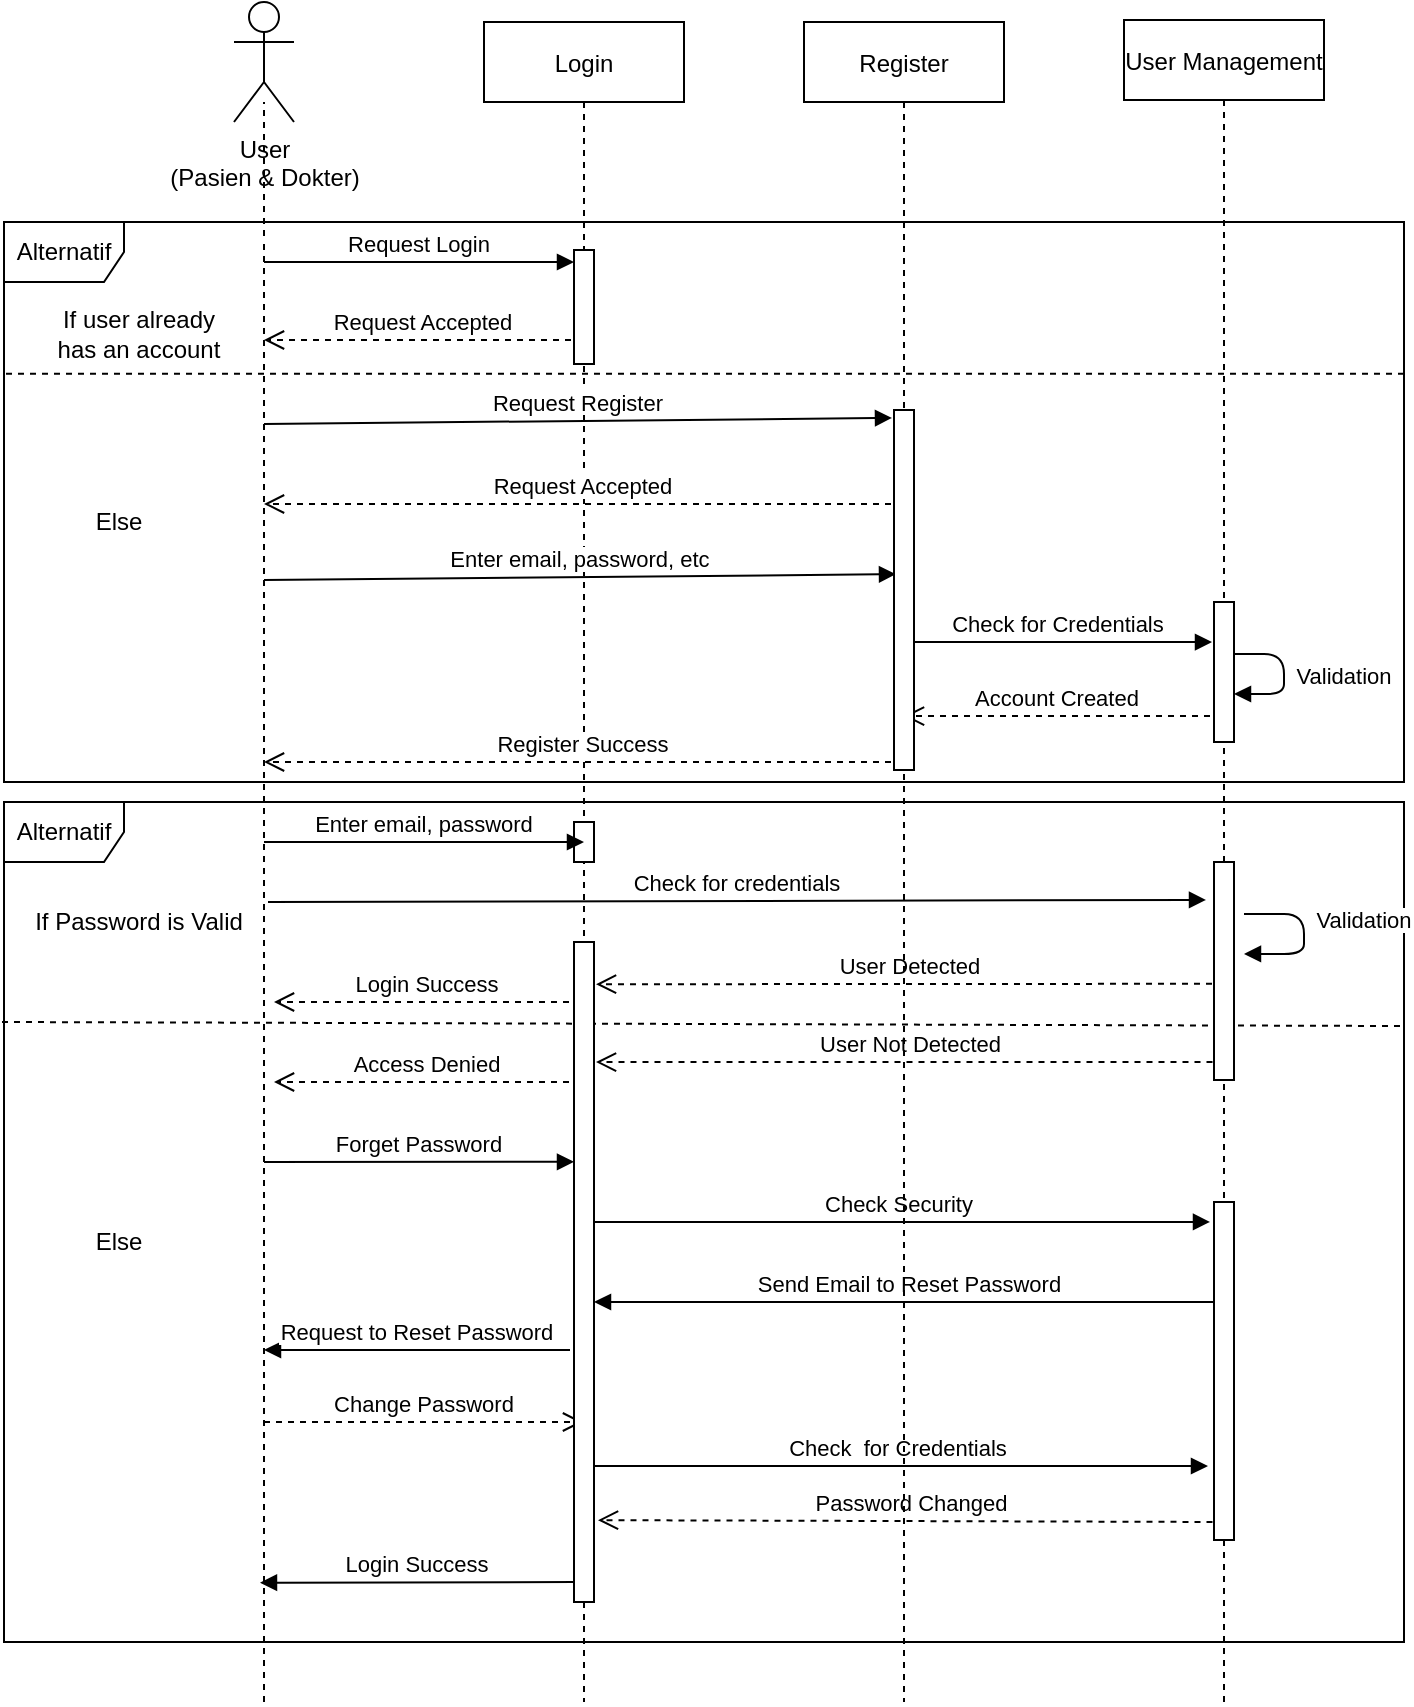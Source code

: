 <mxfile version="13.10.8" type="github">
  <diagram id="kgpKYQtTHZ0yAKxKKP6v" name="Page-1">
    <mxGraphModel dx="1718" dy="482" grid="1" gridSize="10" guides="1" tooltips="1" connect="1" arrows="1" fold="1" page="1" pageScale="1" pageWidth="850" pageHeight="1100" math="0" shadow="0">
      <root>
        <mxCell id="0" />
        <mxCell id="1" parent="0" />
        <mxCell id="k6oxgYFFSl6XpWiv2npr-46" value="Check  for Credentials" style="verticalAlign=bottom;endArrow=block;shadow=0;strokeWidth=1;" edge="1" parent="1">
          <mxGeometry relative="1" as="geometry">
            <mxPoint x="282" y="802" as="sourcePoint" />
            <mxPoint x="592" y="802" as="targetPoint" />
          </mxGeometry>
        </mxCell>
        <mxCell id="k6oxgYFFSl6XpWiv2npr-64" value="" style="endArrow=none;dashed=1;html=1;exitX=0;exitY=0.27;exitDx=0;exitDy=0;exitPerimeter=0;" edge="1" parent="1">
          <mxGeometry width="50" height="50" relative="1" as="geometry">
            <mxPoint x="-11" y="580" as="sourcePoint" />
            <mxPoint x="688" y="582" as="targetPoint" />
          </mxGeometry>
        </mxCell>
        <mxCell id="k6oxgYFFSl6XpWiv2npr-36" value="Login Success" style="verticalAlign=bottom;endArrow=open;dashed=1;endSize=8;shadow=0;strokeWidth=1;entryX=1.1;entryY=0.274;entryDx=0;entryDy=0;entryPerimeter=0;" edge="1" parent="1">
          <mxGeometry relative="1" as="geometry">
            <mxPoint x="125" y="570" as="targetPoint" />
            <mxPoint x="278.5" y="570" as="sourcePoint" />
          </mxGeometry>
        </mxCell>
        <mxCell id="k6oxgYFFSl6XpWiv2npr-41" value="Password Changed" style="verticalAlign=bottom;endArrow=open;dashed=1;endSize=8;exitX=0.5;exitY=0.49;shadow=0;strokeWidth=1;exitDx=0;exitDy=0;exitPerimeter=0;entryX=1.2;entryY=0.876;entryDx=0;entryDy=0;entryPerimeter=0;" edge="1" parent="1" target="k6oxgYFFSl6XpWiv2npr-54">
          <mxGeometry relative="1" as="geometry">
            <mxPoint x="279.75" y="830" as="targetPoint" />
            <mxPoint x="600.25" y="830" as="sourcePoint" />
          </mxGeometry>
        </mxCell>
        <mxCell id="k6oxgYFFSl6XpWiv2npr-40" value="Check Security" style="verticalAlign=bottom;endArrow=block;shadow=0;strokeWidth=1;exitX=0.9;exitY=0.468;exitDx=0;exitDy=0;exitPerimeter=0;entryX=-0.2;entryY=0.059;entryDx=0;entryDy=0;entryPerimeter=0;" edge="1" parent="1" target="k6oxgYFFSl6XpWiv2npr-52">
          <mxGeometry relative="1" as="geometry">
            <mxPoint x="282" y="680" as="sourcePoint" />
            <mxPoint x="590" y="680" as="targetPoint" />
          </mxGeometry>
        </mxCell>
        <mxCell id="k6oxgYFFSl6XpWiv2npr-44" value="Send Email to Reset Password" style="verticalAlign=bottom;endArrow=block;shadow=0;strokeWidth=1;exitX=0.51;exitY=0.669;exitDx=0;exitDy=0;exitPerimeter=0;" edge="1" parent="1" target="k6oxgYFFSl6XpWiv2npr-54">
          <mxGeometry relative="1" as="geometry">
            <mxPoint x="600.75" y="719.999" as="sourcePoint" />
            <mxPoint x="279.25" y="719.999" as="targetPoint" />
          </mxGeometry>
        </mxCell>
        <mxCell id="k6oxgYFFSl6XpWiv2npr-34" value="User Detected" style="verticalAlign=bottom;endArrow=open;dashed=1;endSize=8;exitX=0.5;exitY=0.49;shadow=0;strokeWidth=1;exitDx=0;exitDy=0;exitPerimeter=0;entryX=1.1;entryY=0.064;entryDx=0;entryDy=0;entryPerimeter=0;" edge="1" parent="1" target="k6oxgYFFSl6XpWiv2npr-54">
          <mxGeometry relative="1" as="geometry">
            <mxPoint x="279.5" y="560.89" as="targetPoint" />
            <mxPoint x="600" y="560.89" as="sourcePoint" />
          </mxGeometry>
        </mxCell>
        <mxCell id="k6oxgYFFSl6XpWiv2npr-37" value="User Not Detected" style="verticalAlign=bottom;endArrow=open;dashed=1;endSize=8;exitX=0.5;exitY=0.49;shadow=0;strokeWidth=1;exitDx=0;exitDy=0;exitPerimeter=0;entryX=1.1;entryY=0.182;entryDx=0;entryDy=0;entryPerimeter=0;" edge="1" parent="1" target="k6oxgYFFSl6XpWiv2npr-54">
          <mxGeometry relative="1" as="geometry">
            <mxPoint x="279.75" y="600.0" as="targetPoint" />
            <mxPoint x="600.25" y="600.0" as="sourcePoint" />
          </mxGeometry>
        </mxCell>
        <mxCell id="k6oxgYFFSl6XpWiv2npr-38" value="Access Denied" style="verticalAlign=bottom;endArrow=open;dashed=1;endSize=8;shadow=0;strokeWidth=1;entryX=1.1;entryY=0.274;entryDx=0;entryDy=0;entryPerimeter=0;" edge="1" parent="1">
          <mxGeometry relative="1" as="geometry">
            <mxPoint x="125" y="610" as="targetPoint" />
            <mxPoint x="278.5" y="610" as="sourcePoint" />
          </mxGeometry>
        </mxCell>
        <mxCell id="k6oxgYFFSl6XpWiv2npr-39" value="Forget Password" style="verticalAlign=bottom;endArrow=block;entryX=0;entryY=0.333;shadow=0;strokeWidth=1;entryDx=0;entryDy=0;entryPerimeter=0;" edge="1" parent="1" target="k6oxgYFFSl6XpWiv2npr-54">
          <mxGeometry relative="1" as="geometry">
            <mxPoint x="120" y="650" as="sourcePoint" />
            <mxPoint x="280" y="650" as="targetPoint" />
          </mxGeometry>
        </mxCell>
        <mxCell id="k6oxgYFFSl6XpWiv2npr-48" value="Change Password" style="verticalAlign=bottom;endArrow=open;dashed=1;endSize=8;shadow=0;strokeWidth=1;" edge="1" parent="1" target="3nuBFxr9cyL0pnOWT2aG-1">
          <mxGeometry relative="1" as="geometry">
            <mxPoint x="135" y="620" as="targetPoint" />
            <mxPoint x="120" y="780" as="sourcePoint" />
          </mxGeometry>
        </mxCell>
        <mxCell id="k6oxgYFFSl6XpWiv2npr-58" value="Alternatif" style="shape=umlFrame;whiteSpace=wrap;html=1;" vertex="1" parent="1">
          <mxGeometry x="-10" y="180" width="700" height="280" as="geometry" />
        </mxCell>
        <mxCell id="3nuBFxr9cyL0pnOWT2aG-1" value="Login" style="shape=umlLifeline;perimeter=lifelinePerimeter;container=1;collapsible=0;recursiveResize=0;rounded=0;shadow=0;strokeWidth=1;" parent="1" vertex="1">
          <mxGeometry x="230" y="80" width="100" height="840" as="geometry" />
        </mxCell>
        <mxCell id="k6oxgYFFSl6XpWiv2npr-53" value="" style="points=[];perimeter=orthogonalPerimeter;rounded=0;shadow=0;strokeWidth=1;" vertex="1" parent="3nuBFxr9cyL0pnOWT2aG-1">
          <mxGeometry x="45" y="400" width="10" height="20" as="geometry" />
        </mxCell>
        <mxCell id="k6oxgYFFSl6XpWiv2npr-54" value="" style="points=[];perimeter=orthogonalPerimeter;rounded=0;shadow=0;strokeWidth=1;" vertex="1" parent="3nuBFxr9cyL0pnOWT2aG-1">
          <mxGeometry x="45" y="460" width="10" height="330" as="geometry" />
        </mxCell>
        <mxCell id="PirwBWnHNCnHCgOqN0eg-1" value="User&lt;br&gt;(Pasien &amp;amp; Dokter)" style="shape=umlActor;verticalLabelPosition=bottom;verticalAlign=top;outlineConnect=0;html=1;" vertex="1" parent="1">
          <mxGeometry x="105" y="70" width="30" height="60" as="geometry" />
        </mxCell>
        <mxCell id="k6oxgYFFSl6XpWiv2npr-5" value="" style="endArrow=none;dashed=1;html=1;" edge="1" parent="1">
          <mxGeometry width="50" height="50" relative="1" as="geometry">
            <mxPoint x="120" y="187" as="sourcePoint" />
            <mxPoint x="120" y="120" as="targetPoint" />
          </mxGeometry>
        </mxCell>
        <mxCell id="k6oxgYFFSl6XpWiv2npr-12" value="Request Login" style="verticalAlign=bottom;endArrow=block;shadow=0;strokeWidth=1;" edge="1" parent="1" target="k6oxgYFFSl6XpWiv2npr-10">
          <mxGeometry relative="1" as="geometry">
            <mxPoint x="120" y="200" as="sourcePoint" />
            <mxPoint x="525" y="410.0" as="targetPoint" />
          </mxGeometry>
        </mxCell>
        <mxCell id="k6oxgYFFSl6XpWiv2npr-21" value="" style="endArrow=none;dashed=1;html=1;" edge="1" parent="1">
          <mxGeometry width="50" height="50" relative="1" as="geometry">
            <mxPoint x="120" y="920" as="sourcePoint" />
            <mxPoint x="120" y="190" as="targetPoint" />
          </mxGeometry>
        </mxCell>
        <mxCell id="k6oxgYFFSl6XpWiv2npr-9" value="Request Accepted" style="verticalAlign=bottom;endArrow=open;dashed=1;endSize=8;shadow=0;strokeWidth=1;" edge="1" parent="1" source="3nuBFxr9cyL0pnOWT2aG-1">
          <mxGeometry relative="1" as="geometry">
            <mxPoint x="120" y="239" as="targetPoint" />
            <mxPoint x="279" y="440" as="sourcePoint" />
          </mxGeometry>
        </mxCell>
        <mxCell id="k6oxgYFFSl6XpWiv2npr-23" value="Request Register" style="verticalAlign=bottom;endArrow=block;shadow=0;strokeWidth=1;entryX=-0.1;entryY=0.022;entryDx=0;entryDy=0;entryPerimeter=0;" edge="1" parent="1" target="k6oxgYFFSl6XpWiv2npr-51">
          <mxGeometry relative="1" as="geometry">
            <mxPoint x="120" y="281" as="sourcePoint" />
            <mxPoint x="440" y="280.99" as="targetPoint" />
          </mxGeometry>
        </mxCell>
        <mxCell id="k6oxgYFFSl6XpWiv2npr-22" value="Request Accepted" style="verticalAlign=bottom;endArrow=open;dashed=1;endSize=8;shadow=0;strokeWidth=1;" edge="1" parent="1">
          <mxGeometry relative="1" as="geometry">
            <mxPoint x="120" y="321" as="targetPoint" />
            <mxPoint x="439.5" y="321" as="sourcePoint" />
          </mxGeometry>
        </mxCell>
        <mxCell id="k6oxgYFFSl6XpWiv2npr-26" value="Enter email, password, etc" style="verticalAlign=bottom;endArrow=block;shadow=0;strokeWidth=1;entryX=0.1;entryY=0.456;entryDx=0;entryDy=0;entryPerimeter=0;" edge="1" parent="1" target="k6oxgYFFSl6XpWiv2npr-51">
          <mxGeometry relative="1" as="geometry">
            <mxPoint x="120" y="359" as="sourcePoint" />
            <mxPoint x="443" y="358.99" as="targetPoint" />
          </mxGeometry>
        </mxCell>
        <mxCell id="k6oxgYFFSl6XpWiv2npr-27" value="Check for Credentials" style="verticalAlign=bottom;endArrow=block;entryX=-0.1;entryY=0.286;shadow=0;strokeWidth=1;entryDx=0;entryDy=0;entryPerimeter=0;" edge="1" parent="1" target="k6oxgYFFSl6XpWiv2npr-49">
          <mxGeometry relative="1" as="geometry">
            <mxPoint x="440" y="390" as="sourcePoint" />
            <mxPoint x="600" y="390" as="targetPoint" />
          </mxGeometry>
        </mxCell>
        <mxCell id="k6oxgYFFSl6XpWiv2npr-28" value="Account Created" style="verticalAlign=bottom;endArrow=open;dashed=1;endSize=8;exitX=0.49;exitY=0.53;shadow=0;strokeWidth=1;exitDx=0;exitDy=0;exitPerimeter=0;entryX=1.1;entryY=0.274;entryDx=0;entryDy=0;entryPerimeter=0;" edge="1" parent="1">
          <mxGeometry relative="1" as="geometry">
            <mxPoint x="440" y="427.06" as="targetPoint" />
            <mxPoint x="593" y="427" as="sourcePoint" />
          </mxGeometry>
        </mxCell>
        <mxCell id="k6oxgYFFSl6XpWiv2npr-30" value="Register Success" style="verticalAlign=bottom;endArrow=open;dashed=1;endSize=8;shadow=0;strokeWidth=1;" edge="1" parent="1">
          <mxGeometry relative="1" as="geometry">
            <mxPoint x="120" y="450" as="targetPoint" />
            <mxPoint x="439.5" y="450" as="sourcePoint" />
          </mxGeometry>
        </mxCell>
        <mxCell id="k6oxgYFFSl6XpWiv2npr-32" value="Enter email, password" style="verticalAlign=bottom;endArrow=block;entryX=0.5;entryY=0.4;shadow=0;strokeWidth=1;entryDx=0;entryDy=0;entryPerimeter=0;" edge="1" parent="1">
          <mxGeometry relative="1" as="geometry">
            <mxPoint x="120" y="490" as="sourcePoint" />
            <mxPoint x="280" y="490" as="targetPoint" />
          </mxGeometry>
        </mxCell>
        <mxCell id="k6oxgYFFSl6XpWiv2npr-33" value="Check for credentials" style="verticalAlign=bottom;endArrow=block;shadow=0;strokeWidth=1;exitX=0.9;exitY=0.468;exitDx=0;exitDy=0;exitPerimeter=0;entryX=-0.4;entryY=0.174;entryDx=0;entryDy=0;entryPerimeter=0;" edge="1" parent="1" target="k6oxgYFFSl6XpWiv2npr-50">
          <mxGeometry relative="1" as="geometry">
            <mxPoint x="122" y="520" as="sourcePoint" />
            <mxPoint x="438" y="520.07" as="targetPoint" />
          </mxGeometry>
        </mxCell>
        <mxCell id="k6oxgYFFSl6XpWiv2npr-45" value="Request to Reset Password" style="verticalAlign=bottom;endArrow=block;shadow=0;strokeWidth=1;" edge="1" parent="1">
          <mxGeometry relative="1" as="geometry">
            <mxPoint x="273" y="744" as="sourcePoint" />
            <mxPoint x="120" y="744" as="targetPoint" />
          </mxGeometry>
        </mxCell>
        <mxCell id="k6oxgYFFSl6XpWiv2npr-47" value="Login Success" style="verticalAlign=bottom;endArrow=block;shadow=0;strokeWidth=1;exitX=0.47;exitY=0.706;exitDx=0;exitDy=0;exitPerimeter=0;" edge="1" parent="1">
          <mxGeometry relative="1" as="geometry">
            <mxPoint x="275" y="860.0" as="sourcePoint" />
            <mxPoint x="118" y="860.36" as="targetPoint" />
          </mxGeometry>
        </mxCell>
        <mxCell id="k6oxgYFFSl6XpWiv2npr-56" value="Validation" style="verticalAlign=bottom;endArrow=block;shadow=0;strokeWidth=1;" edge="1" parent="1">
          <mxGeometry x="0.286" y="-30" relative="1" as="geometry">
            <mxPoint x="605" y="396" as="sourcePoint" />
            <mxPoint x="605" y="416" as="targetPoint" />
            <Array as="points">
              <mxPoint x="630" y="396" />
              <mxPoint x="630" y="416" />
            </Array>
            <mxPoint x="30" y="30" as="offset" />
          </mxGeometry>
        </mxCell>
        <mxCell id="k6oxgYFFSl6XpWiv2npr-59" value="If user already &lt;br&gt;has an account" style="text;html=1;align=center;verticalAlign=middle;resizable=0;points=[];autosize=1;" vertex="1" parent="1">
          <mxGeometry x="7" y="221" width="100" height="30" as="geometry" />
        </mxCell>
        <mxCell id="k6oxgYFFSl6XpWiv2npr-60" value="Else" style="text;html=1;align=center;verticalAlign=middle;resizable=0;points=[];autosize=1;" vertex="1" parent="1">
          <mxGeometry x="27" y="320" width="40" height="20" as="geometry" />
        </mxCell>
        <mxCell id="k6oxgYFFSl6XpWiv2npr-62" value="" style="endArrow=none;dashed=1;html=1;entryX=-0.001;entryY=0.271;entryDx=0;entryDy=0;entryPerimeter=0;exitX=1;exitY=0.271;exitDx=0;exitDy=0;exitPerimeter=0;" edge="1" parent="1" source="k6oxgYFFSl6XpWiv2npr-58" target="k6oxgYFFSl6XpWiv2npr-58">
          <mxGeometry width="50" height="50" relative="1" as="geometry">
            <mxPoint x="660" y="256" as="sourcePoint" />
            <mxPoint x="-10" y="266" as="targetPoint" />
          </mxGeometry>
        </mxCell>
        <mxCell id="3nuBFxr9cyL0pnOWT2aG-5" value="Register" style="shape=umlLifeline;perimeter=lifelinePerimeter;container=1;collapsible=0;recursiveResize=0;rounded=0;shadow=0;strokeWidth=1;" parent="1" vertex="1">
          <mxGeometry x="390" y="80" width="100" height="840" as="geometry" />
        </mxCell>
        <mxCell id="k6oxgYFFSl6XpWiv2npr-51" value="" style="points=[];perimeter=orthogonalPerimeter;rounded=0;shadow=0;strokeWidth=1;" vertex="1" parent="3nuBFxr9cyL0pnOWT2aG-5">
          <mxGeometry x="45" y="194" width="10" height="180" as="geometry" />
        </mxCell>
        <mxCell id="k6oxgYFFSl6XpWiv2npr-10" value="" style="points=[];perimeter=orthogonalPerimeter;rounded=0;shadow=0;strokeWidth=1;" vertex="1" parent="1">
          <mxGeometry x="275" y="194" width="10" height="57" as="geometry" />
        </mxCell>
        <mxCell id="k6oxgYFFSl6XpWiv2npr-63" value="Alternatif" style="shape=umlFrame;whiteSpace=wrap;html=1;" vertex="1" parent="1">
          <mxGeometry x="-10" y="470" width="700" height="420" as="geometry" />
        </mxCell>
        <mxCell id="k6oxgYFFSl6XpWiv2npr-66" value="If Password is Valid" style="text;html=1;align=center;verticalAlign=middle;resizable=0;points=[];autosize=1;" vertex="1" parent="1">
          <mxGeometry x="-3" y="520" width="120" height="20" as="geometry" />
        </mxCell>
        <mxCell id="k6oxgYFFSl6XpWiv2npr-67" value="Else" style="text;html=1;align=center;verticalAlign=middle;resizable=0;points=[];autosize=1;" vertex="1" parent="1">
          <mxGeometry x="27" y="680" width="40" height="20" as="geometry" />
        </mxCell>
        <mxCell id="k6oxgYFFSl6XpWiv2npr-25" value="User Management" style="shape=umlLifeline;perimeter=lifelinePerimeter;container=1;collapsible=0;recursiveResize=0;rounded=0;shadow=0;strokeWidth=1;" vertex="1" parent="1">
          <mxGeometry x="550" y="79" width="100" height="841" as="geometry" />
        </mxCell>
        <mxCell id="k6oxgYFFSl6XpWiv2npr-49" value="" style="points=[];perimeter=orthogonalPerimeter;rounded=0;shadow=0;strokeWidth=1;" vertex="1" parent="k6oxgYFFSl6XpWiv2npr-25">
          <mxGeometry x="45" y="291" width="10" height="70" as="geometry" />
        </mxCell>
        <mxCell id="k6oxgYFFSl6XpWiv2npr-52" value="" style="points=[];perimeter=orthogonalPerimeter;rounded=0;shadow=0;strokeWidth=1;" vertex="1" parent="k6oxgYFFSl6XpWiv2npr-25">
          <mxGeometry x="45" y="591" width="10" height="169" as="geometry" />
        </mxCell>
        <mxCell id="k6oxgYFFSl6XpWiv2npr-57" value="Validation" style="verticalAlign=bottom;endArrow=block;shadow=0;strokeWidth=1;entryX=1.5;entryY=0.532;entryDx=0;entryDy=0;entryPerimeter=0;" edge="1" parent="k6oxgYFFSl6XpWiv2npr-25">
          <mxGeometry x="0.05" y="30" relative="1" as="geometry">
            <mxPoint x="60" y="447" as="sourcePoint" />
            <mxPoint x="60" y="466.988" as="targetPoint" />
            <Array as="points">
              <mxPoint x="90" y="447" />
              <mxPoint x="90" y="467" />
            </Array>
            <mxPoint as="offset" />
          </mxGeometry>
        </mxCell>
        <mxCell id="k6oxgYFFSl6XpWiv2npr-50" value="" style="points=[];perimeter=orthogonalPerimeter;rounded=0;shadow=0;strokeWidth=1;" vertex="1" parent="k6oxgYFFSl6XpWiv2npr-25">
          <mxGeometry x="45" y="421" width="10" height="109" as="geometry" />
        </mxCell>
      </root>
    </mxGraphModel>
  </diagram>
</mxfile>
